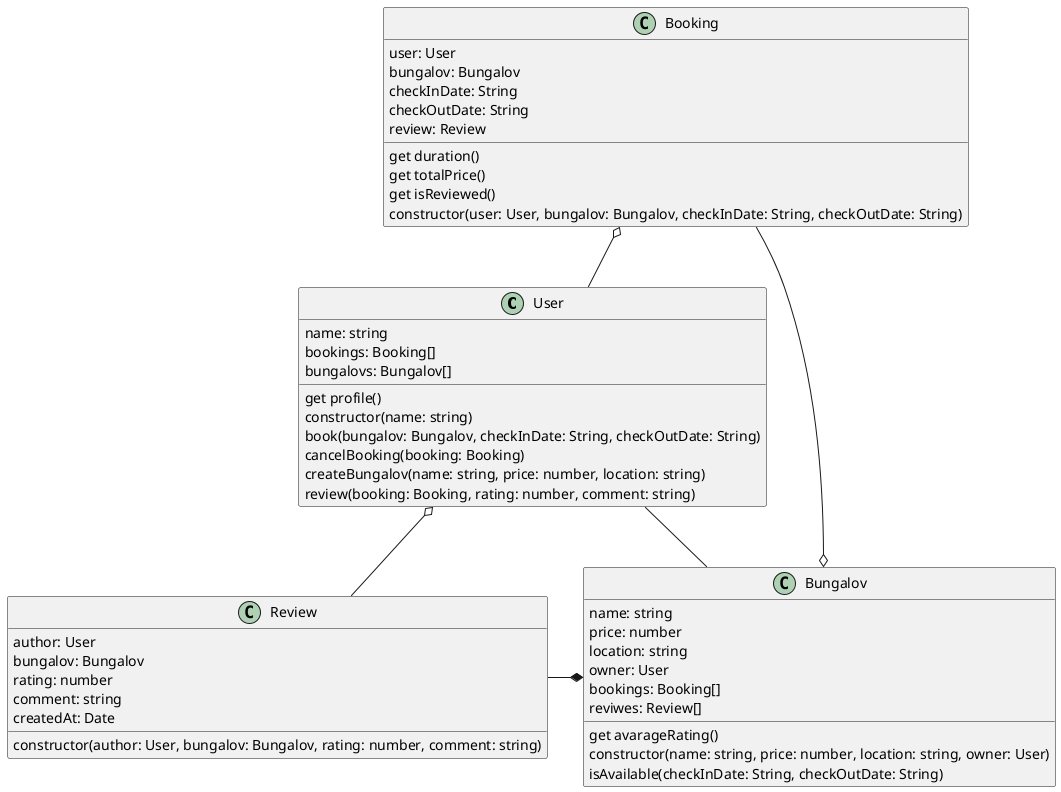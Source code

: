 @startuml Bungalov Booking App

class User {
  name: string
  bookings: Booking[]
  bungalovs: Bungalov[]

  get profile()
  constructor(name: string)
  book(bungalov: Bungalov, checkInDate: String, checkOutDate: String)
  cancelBooking(booking: Booking)
  createBungalov(name: string, price: number, location: string)
  review(booking: Booking, rating: number, comment: string)
}

class Bungalov {
  name: string
  price: number
  location: string
  owner: User
  bookings: Booking[]
  reviwes: Review[]

  get avarageRating()
  constructor(name: string, price: number, location: string, owner: User)
  isAvailable(checkInDate: String, checkOutDate: String)
}

class Booking {
  user: User
  bungalov: Bungalov
  checkInDate: String
  checkOutDate: String
  review: Review

  get duration()
  get totalPrice()
  get isReviewed()
  constructor(user: User, bungalov: Bungalov, checkInDate: String, checkOutDate: String)
}

class Review {
  author: User
  bungalov: Bungalov
  rating: number
  comment: string
  createdAt: Date

  constructor(author: User, bungalov: Bungalov, rating: number, comment: string)
}

User -- Bungalov
Booking -o Bungalov
Booking o-- User
Review -* Bungalov
User o-- Review


@enduml
